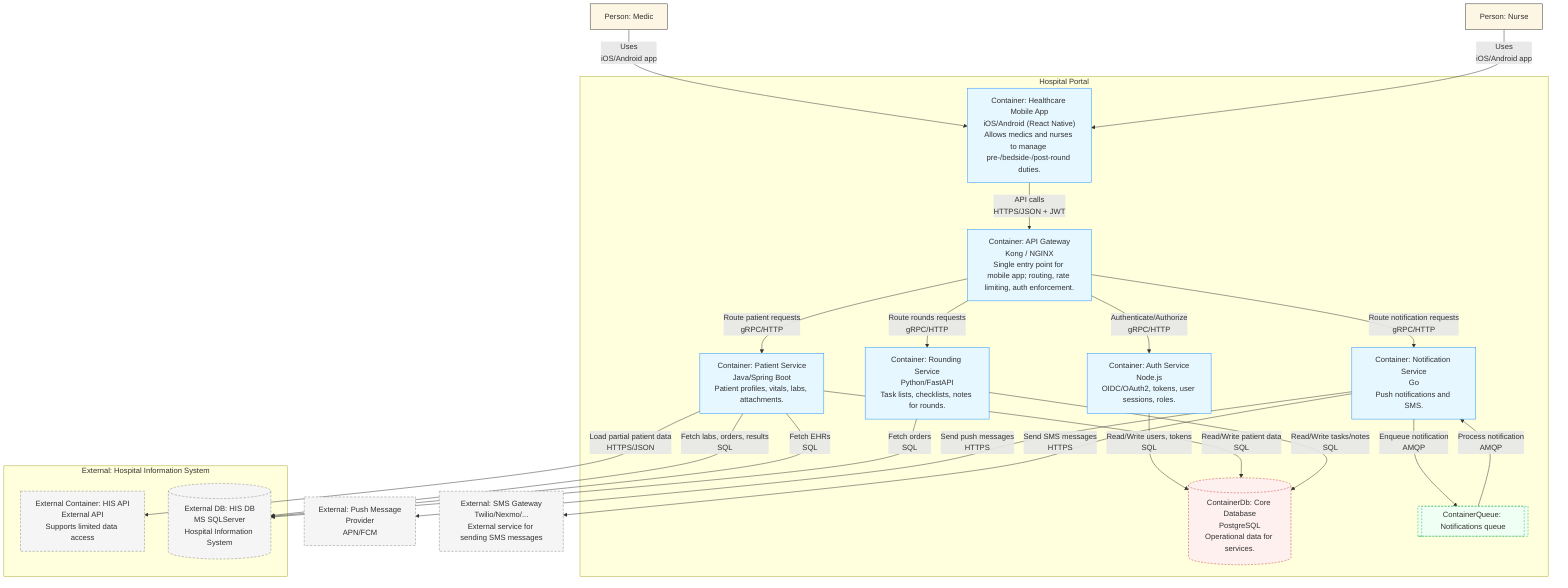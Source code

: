 flowchart TB
%% Hospital Portal – Container Diagram (Mermaid, top-to-bottom)

%% === Styles ===
    classDef person fill:#fef6e4,stroke:#333,stroke-width:1px;
    classDef container fill:#e6f7ff,stroke:#1e90ff,stroke-width:1px;
    classDef db fill:#fff0f0,stroke:#c0392b,stroke-width:1px,stroke-dasharray:4 3;
    classDef queue fill:#f0fff4,stroke:#27ae60,stroke-width:1px,stroke-dasharray:4 3;
    classDef external fill:#f5f5f5,stroke:#888,stroke-width:1px,stroke-dasharray:5 3;

%% === People ===
    medic["Person: Medic"]:::person
    nurse["Person: Nurse"]:::person

%% === System Boundary: Hospital Portal ===
    subgraph hp[Hospital Portal]
        direction TB
        mobile["Container: Healthcare Mobile App<br>iOS/Android (React Native)<br>Allows medics and nurses to manage pre-/bedside-/post-round duties."]:::container
        apigw["Container: API Gateway<br>Kong / NGINX<br>Single entry point for mobile app; routing, rate limiting, auth enforcement."]:::container
        api_auth["Container: Auth Service<br>Node.js<br>OIDC/OAuth2, tokens, user sessions, roles."]:::container
        api_patient["Container: Patient Service<br>Java/Spring Boot<br>Patient profiles, vitals, labs, attachments."]:::container
        api_rounds["Container: Rounding Service<br>Python/FastAPI<br>Task lists, checklists, notes for rounds."]:::container
        api_notify["Container: Notification Service<br>Go<br>Push notifications and SMS."]:::container
        db_core[("ContainerDb: Core Database<br>PostgreSQL<br>Operational data for services.")]:::db
        queue_notify[["ContainerQueue: Notifications queue"]]:::queue
    end

%% === External System: HIS ===
    subgraph his["External: Hospital Information System"]
        direction TB
        his_api["External Container: HIS API<br>External API<br>Supports limited data access"]:::external
        his_db[("External DB: HIS DB<br>MS SQLServer<br>Hospital Information System")]:::external
    end

%% === Other Externals ===
    push["External: Push Message <br> Provider<br>APN/FCM"]:::external
    sms["External: SMS Gateway<br>Twilio/Nexmo/...<br>External service for sending SMS messages"]:::external

%% === Relationships ===
    medic -- "Uses<br>iOS/Android app" --> mobile
    nurse -- "Uses<br>iOS/Android app" --> mobile

    mobile -- "API calls<br>HTTPS/JSON + JWT" --> apigw

    apigw -- "Authenticate/Authorize<br>gRPC/HTTP" --> api_auth
    apigw -- "Route patient requests<br>gRPC/HTTP" --> api_patient
    apigw -- "Route rounds requests<br>gRPC/HTTP" --> api_rounds
    apigw -- "Route notification requests<br>gRPC/HTTP" --> api_notify

    api_auth -- "Read/Write users, tokens<br>SQL" --> db_core
    api_patient -- "Read/Write patient data<br>SQL" --> db_core
    api_rounds -- "Read/Write tasks/notes<br>SQL" --> db_core

    api_patient -- "Fetch labs, orders, results<br>SQL" --> his_db
    api_patient -- "Fetch EHRs<br>SQL" --> his_db
    api_rounds -- "Fetch orders<br>SQL" --> his_db
    api_patient -- "Load partial patient data<br>HTTPS/JSON" --> his_api

    api_notify -- "Send push messages<br>HTTPS" --> push
    api_notify -- "Send SMS messages<br>HTTPS" --> sms
    api_notify -- "Enqueue notification<br>AMQP" --> queue_notify
    queue_notify -- "Process notification<br>AMQP" --> api_notify